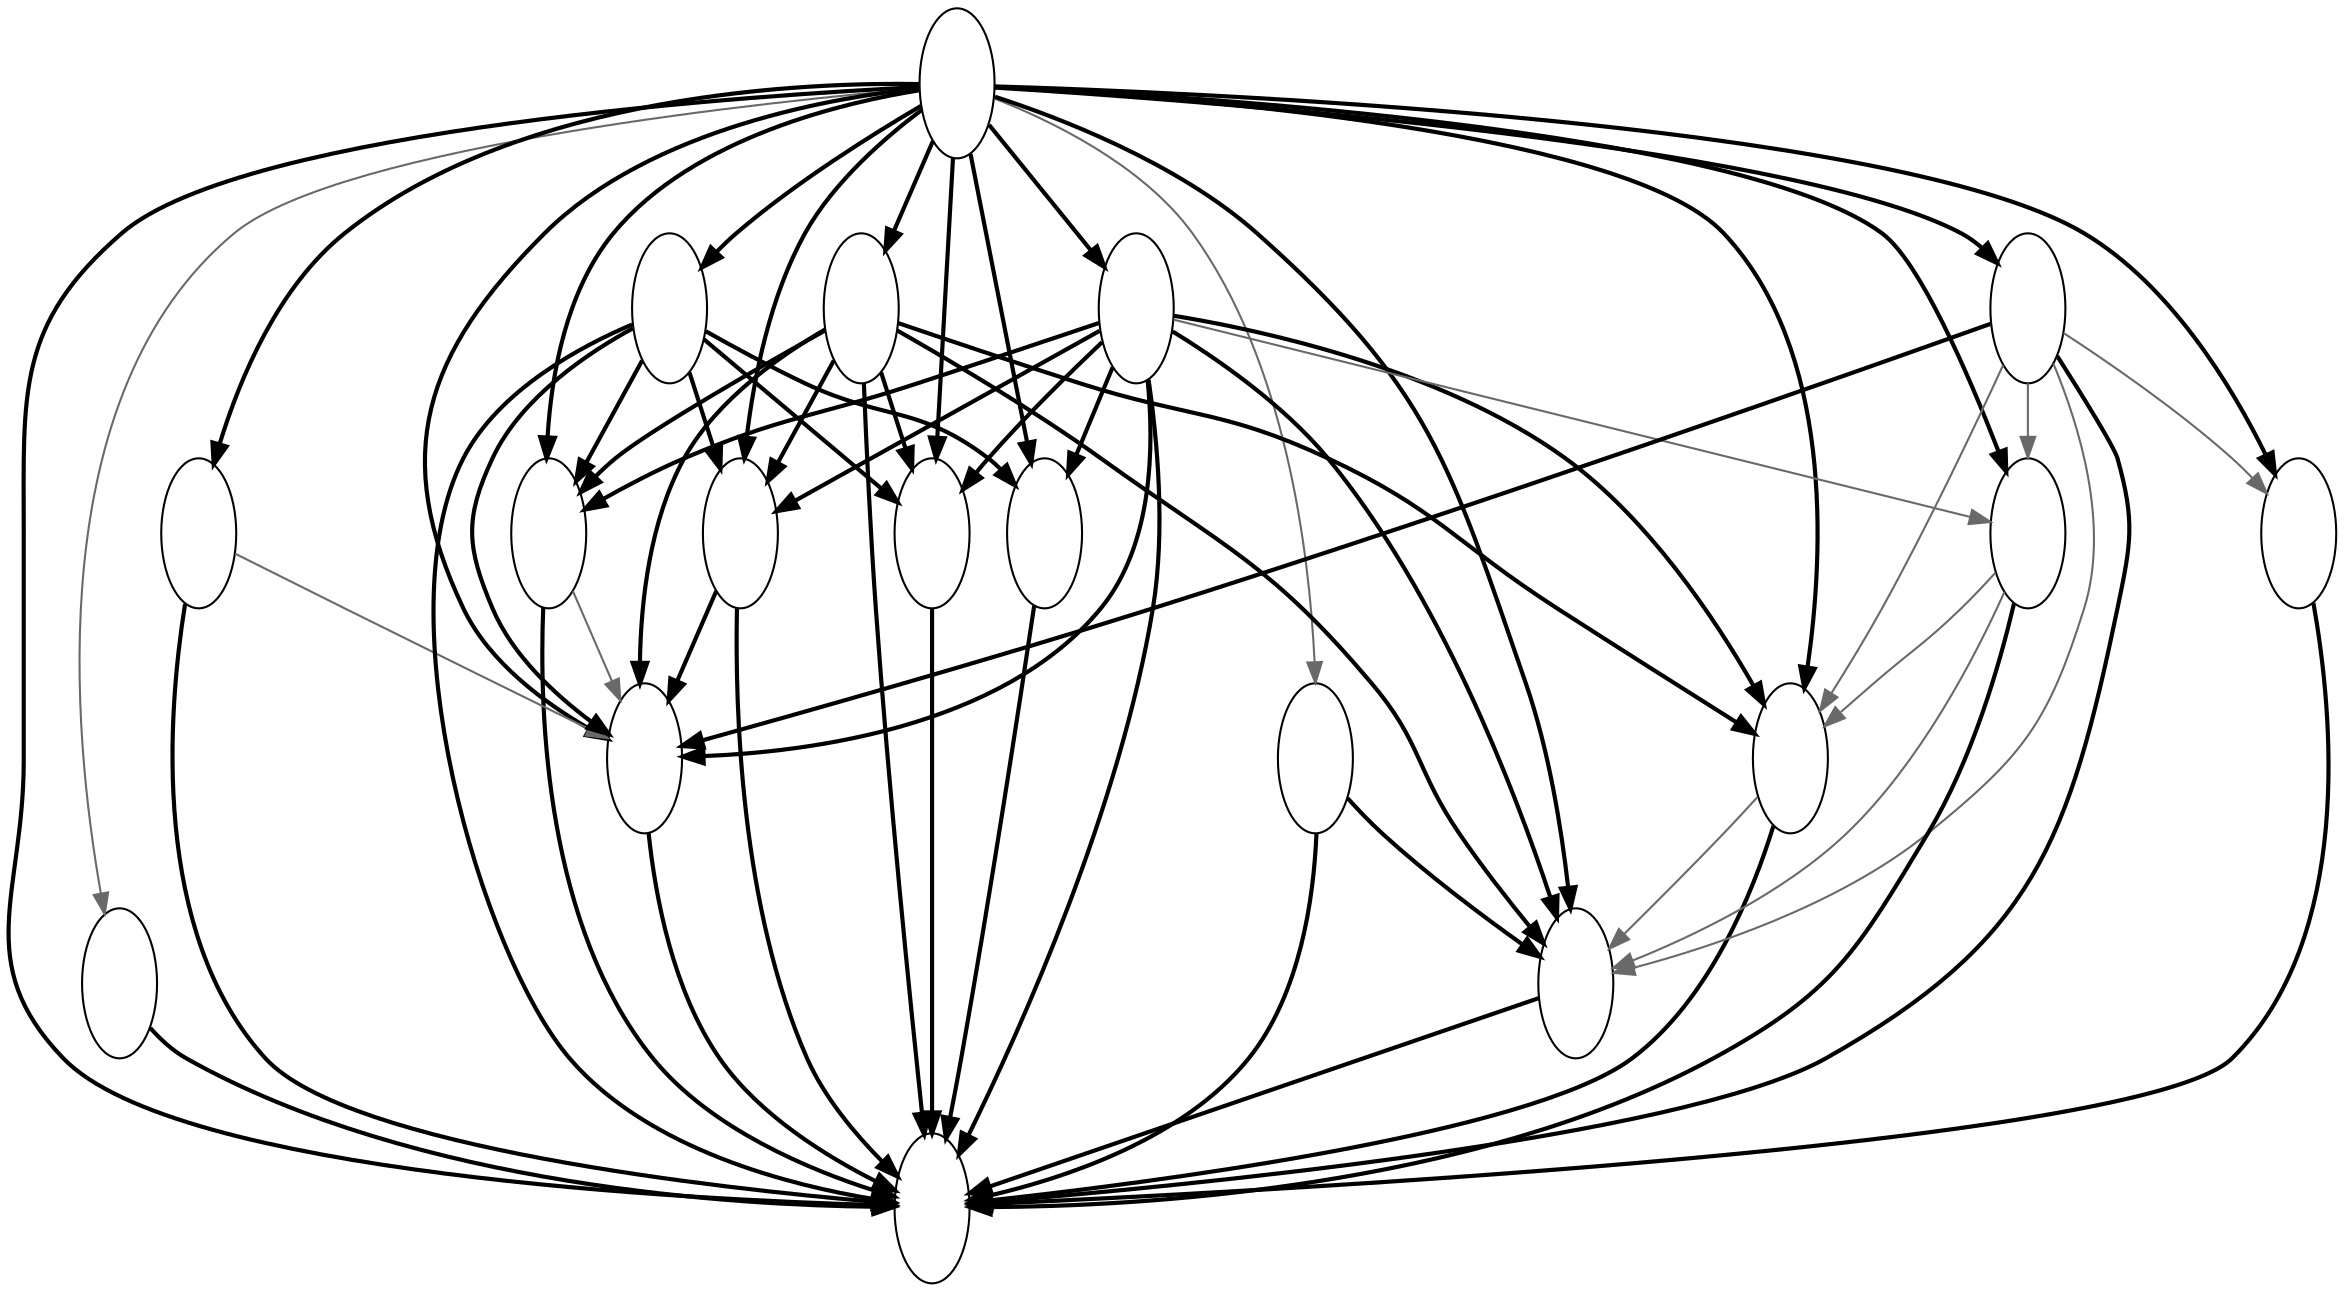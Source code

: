 digraph diagram { 

	  node [shape=ellipse,width=0.5,height=1];
0 [image="fancy-labels/0.png", label=" "];
1 [image="fancy-labels/1.png", label=" "];
1 -> 0 [style=bold];
1 -> 13 [style=bold];
1 -> 22 [color=dimgray];
1 -> 34 [style=bold];
1 -> 35 [style=bold];
1 -> 36 [color=dimgray];
1 -> 37 [style=bold];
1 -> 38 [style=bold];
1 -> 51 [style=bold];
1 -> 93 [style=bold];
1 -> 170 [style=bold];
1 -> 203 [style=bold];
1 -> 212 [style=bold];
1 -> 273 [style=bold];
1 -> 363 [style=bold];
1 -> 368 [style=bold];
1 -> 369 [style=bold];
13 [image="fancy-labels/13.png", label=" "];
13 -> 0 [style=bold];
22 [image="fancy-labels/22.png", label=" "];
22 -> 0 [style=bold];
34 [image="fancy-labels/34.png", label=" "];
34 -> 0 [style=bold];
34 -> 38 [style=bold];
35 [image="fancy-labels/35.png", label=" "];
35 -> 0 [style=bold];
35 -> 38 [color=dimgray];
36 [image="fancy-labels/36.png", label=" "];
36 -> 0 [style=bold];
36 -> 93 [style=bold];
37 [image="fancy-labels/37.png", label=" "];
37 -> 0 [style=bold];
37 -> 38 [color=dimgray];
38 [image="fancy-labels/38.png", label=" "];
38 -> 0 [style=bold];
51 [image="fancy-labels/51.png", label=" "];
51 -> 0 [style=bold];
51 -> 13 [style=bold];
51 -> 34 [style=bold];
51 -> 35 [style=bold];
51 -> 38 [style=bold];
51 -> 93 [style=bold];
51 -> 170 [style=bold];
93 [image="fancy-labels/93.png", label=" "];
93 -> 0 [style=bold];
170 [image="fancy-labels/170.png", label=" "];
170 -> 0 [style=bold];
170 -> 93 [color=dimgray];
203 [image="fancy-labels/203.png", label=" "];
203 -> 0 [style=bold];
203 -> 13 [style=bold];
203 -> 34 [style=bold];
203 -> 35 [style=bold];
203 -> 38 [style=bold];
203 -> 93 [style=bold];
203 -> 170 [style=bold];
203 -> 368 [color=dimgray];
203 -> 369 [style=bold];
212 [image="fancy-labels/212.png", label=" "];
212 -> 0 [style=bold];
212 -> 13 [style=bold];
212 -> 34 [style=bold];
212 -> 35 [style=bold];
212 -> 38 [style=bold];
212 -> 369 [style=bold];
273 [image="fancy-labels/273.png", label=" "];
273 -> 0 [style=bold];
363 [image="fancy-labels/363.png", label=" "];
363 -> 0 [style=bold];
363 -> 38 [style=bold];
363 -> 93 [color=dimgray];
363 -> 170 [color=dimgray];
363 -> 273 [color=dimgray];
363 -> 368 [color=dimgray];
368 [image="fancy-labels/368.png", label=" "];
368 -> 0 [style=bold];
368 -> 93 [color=dimgray];
368 -> 170 [color=dimgray];
369 [image="fancy-labels/369.png", label=" "];
369 -> 0 [style=bold];

}